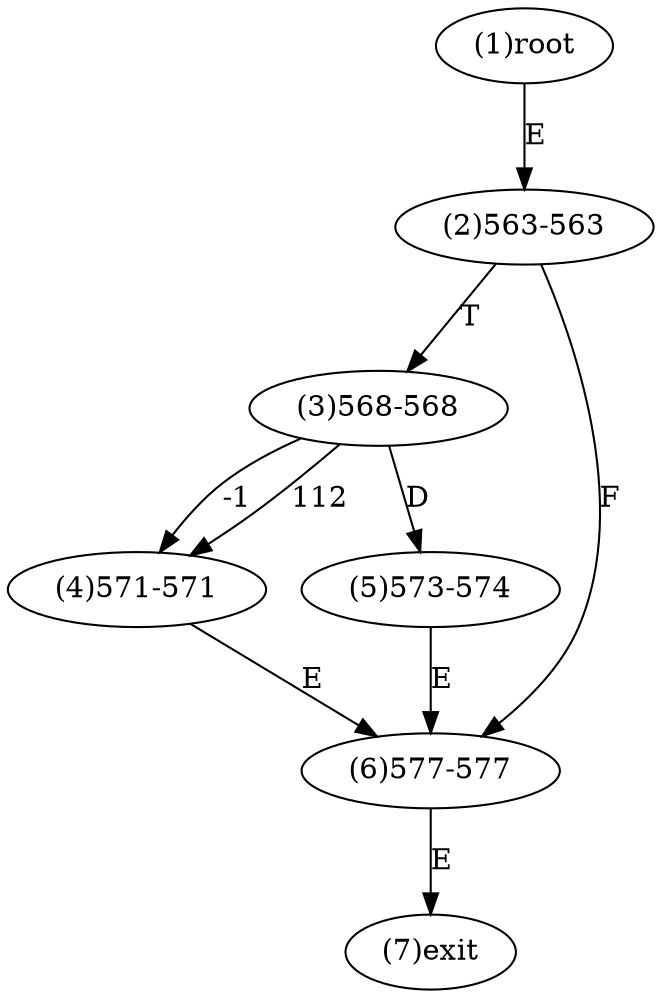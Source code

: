 digraph "" { 
1[ label="(1)root"];
2[ label="(2)563-563"];
3[ label="(3)568-568"];
4[ label="(4)571-571"];
5[ label="(5)573-574"];
6[ label="(6)577-577"];
7[ label="(7)exit"];
1->2[ label="E"];
2->6[ label="F"];
2->3[ label="T"];
3->4[ label="-1"];
3->4[ label="112"];
3->5[ label="D"];
4->6[ label="E"];
5->6[ label="E"];
6->7[ label="E"];
}